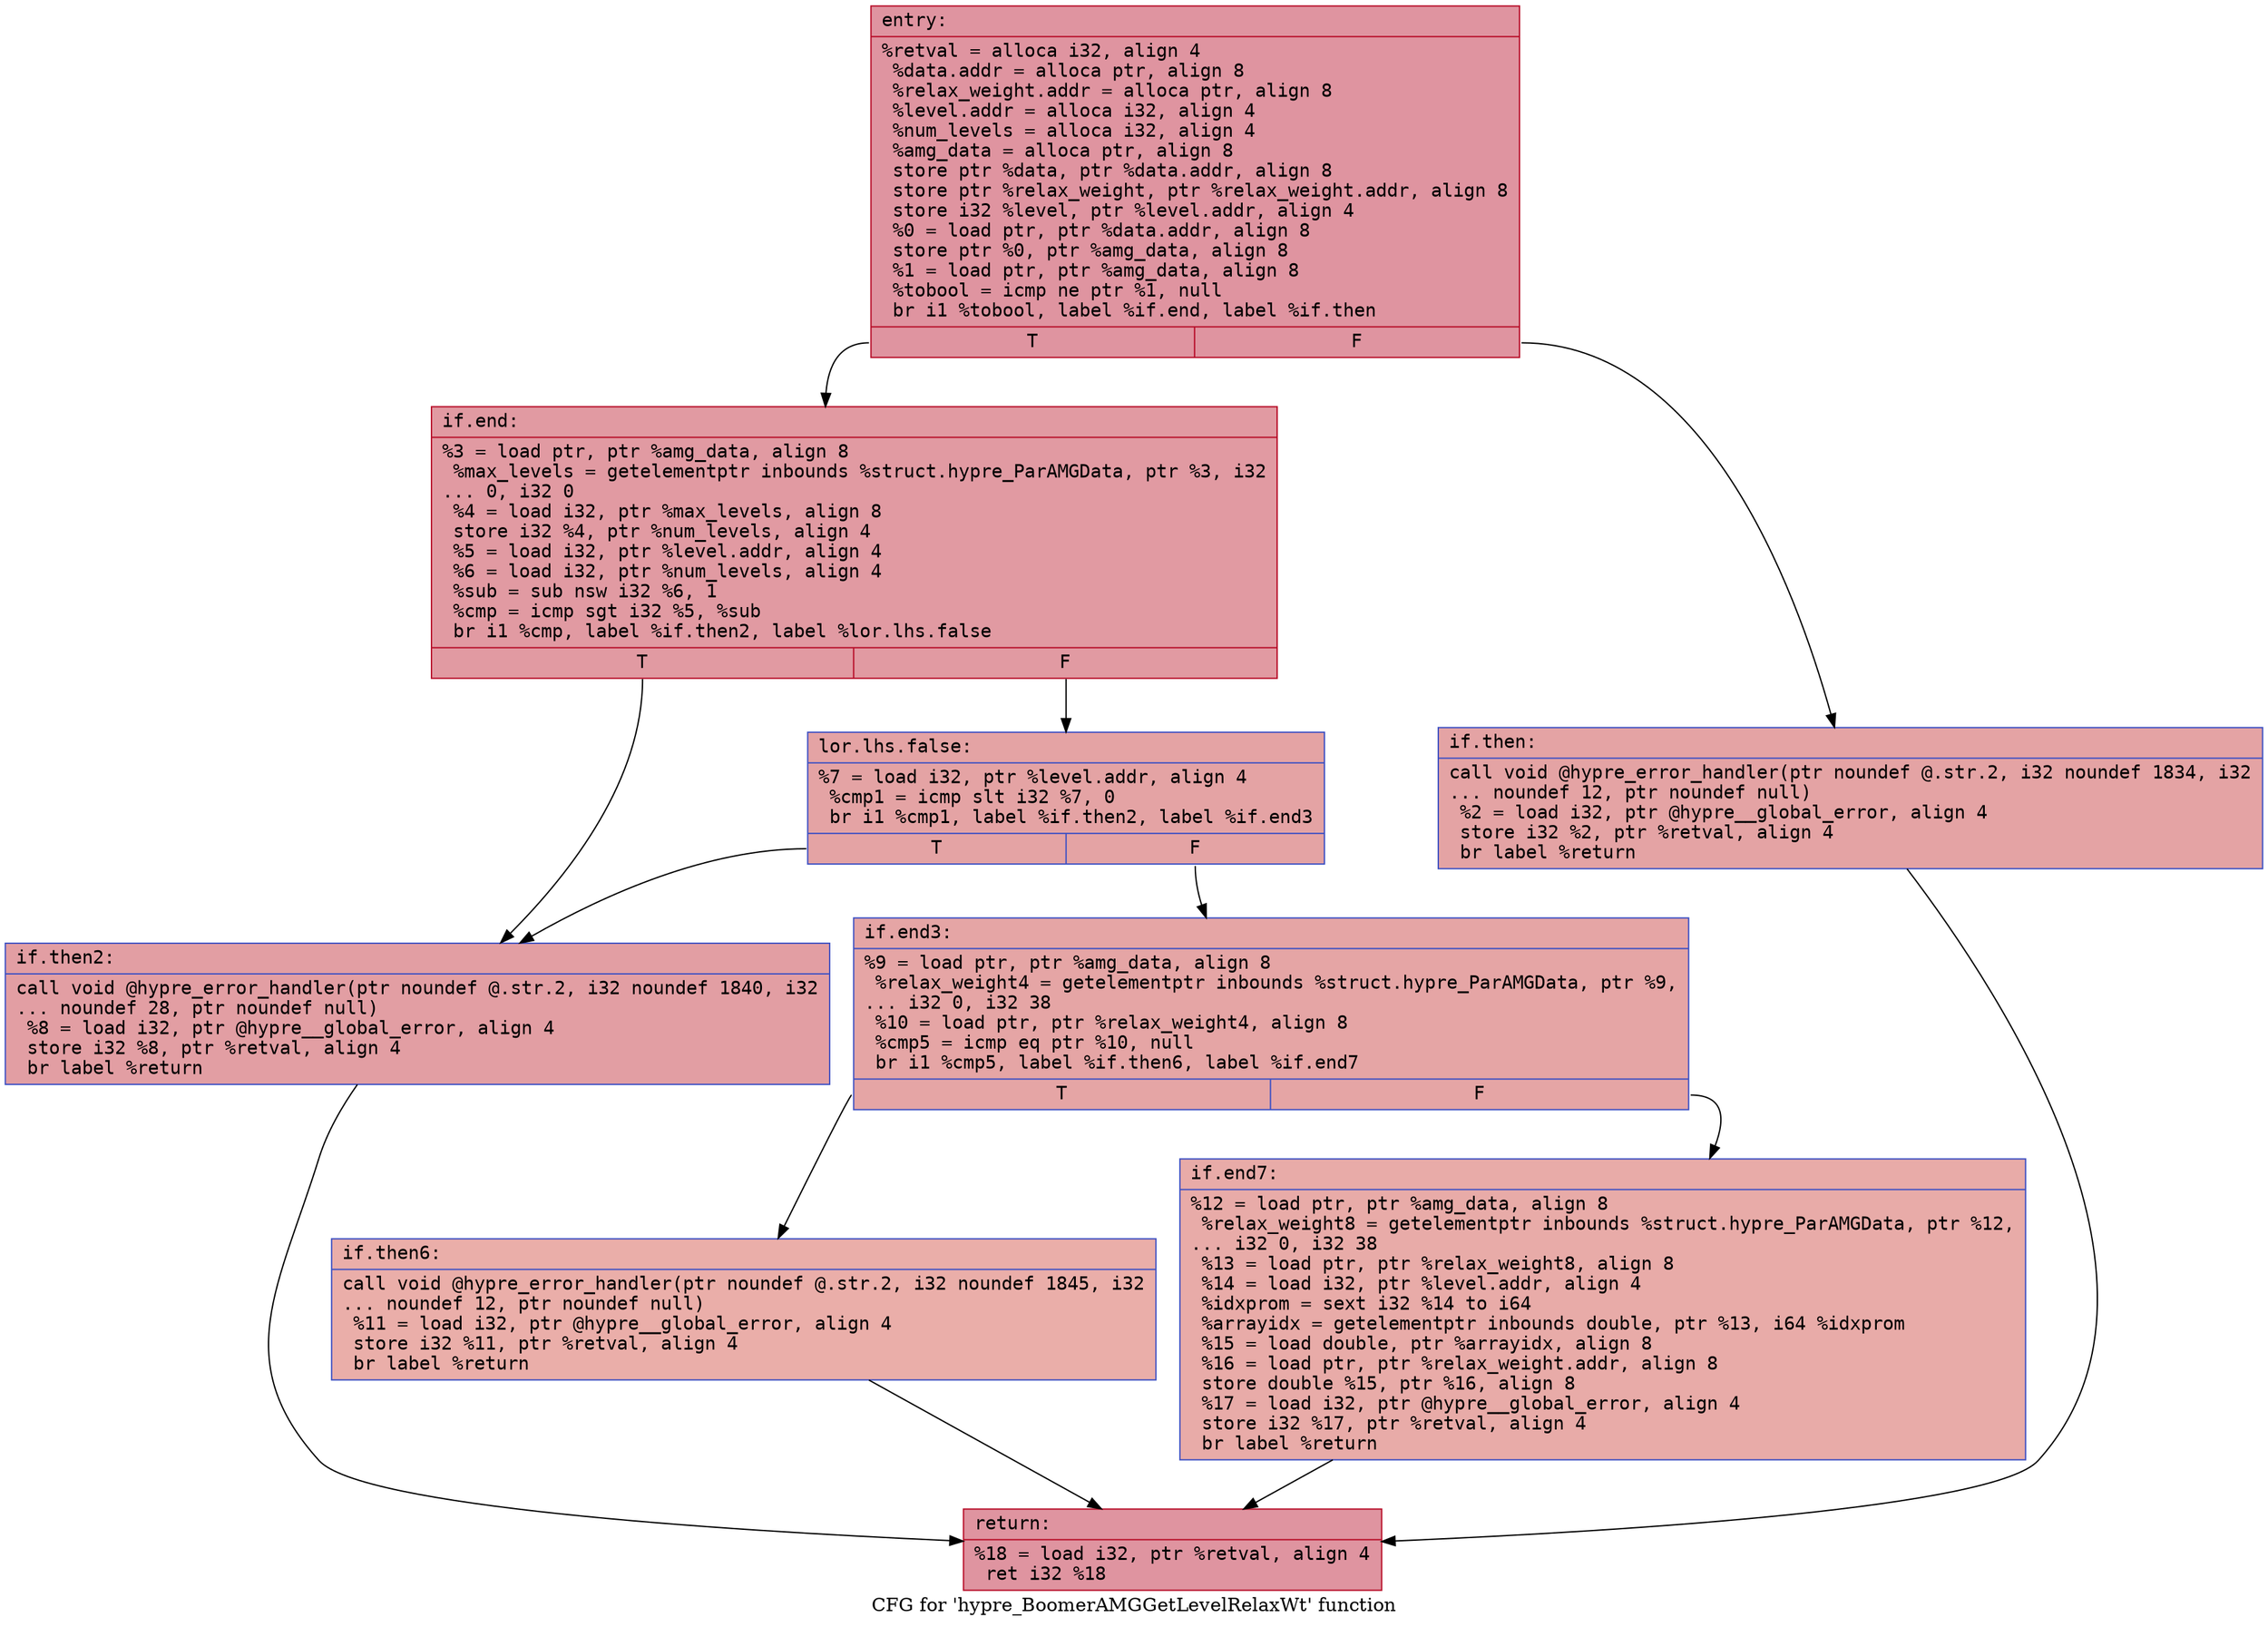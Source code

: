 digraph "CFG for 'hypre_BoomerAMGGetLevelRelaxWt' function" {
	label="CFG for 'hypre_BoomerAMGGetLevelRelaxWt' function";

	Node0x55fa80a91150 [shape=record,color="#b70d28ff", style=filled, fillcolor="#b70d2870" fontname="Courier",label="{entry:\l|  %retval = alloca i32, align 4\l  %data.addr = alloca ptr, align 8\l  %relax_weight.addr = alloca ptr, align 8\l  %level.addr = alloca i32, align 4\l  %num_levels = alloca i32, align 4\l  %amg_data = alloca ptr, align 8\l  store ptr %data, ptr %data.addr, align 8\l  store ptr %relax_weight, ptr %relax_weight.addr, align 8\l  store i32 %level, ptr %level.addr, align 4\l  %0 = load ptr, ptr %data.addr, align 8\l  store ptr %0, ptr %amg_data, align 8\l  %1 = load ptr, ptr %amg_data, align 8\l  %tobool = icmp ne ptr %1, null\l  br i1 %tobool, label %if.end, label %if.then\l|{<s0>T|<s1>F}}"];
	Node0x55fa80a91150:s0 -> Node0x55fa80a91a10[tooltip="entry -> if.end\nProbability 62.50%" ];
	Node0x55fa80a91150:s1 -> Node0x55fa80a91a80[tooltip="entry -> if.then\nProbability 37.50%" ];
	Node0x55fa80a91a80 [shape=record,color="#3d50c3ff", style=filled, fillcolor="#c32e3170" fontname="Courier",label="{if.then:\l|  call void @hypre_error_handler(ptr noundef @.str.2, i32 noundef 1834, i32\l... noundef 12, ptr noundef null)\l  %2 = load i32, ptr @hypre__global_error, align 4\l  store i32 %2, ptr %retval, align 4\l  br label %return\l}"];
	Node0x55fa80a91a80 -> Node0x55fa80a91f20[tooltip="if.then -> return\nProbability 100.00%" ];
	Node0x55fa80a91a10 [shape=record,color="#b70d28ff", style=filled, fillcolor="#bb1b2c70" fontname="Courier",label="{if.end:\l|  %3 = load ptr, ptr %amg_data, align 8\l  %max_levels = getelementptr inbounds %struct.hypre_ParAMGData, ptr %3, i32\l... 0, i32 0\l  %4 = load i32, ptr %max_levels, align 8\l  store i32 %4, ptr %num_levels, align 4\l  %5 = load i32, ptr %level.addr, align 4\l  %6 = load i32, ptr %num_levels, align 4\l  %sub = sub nsw i32 %6, 1\l  %cmp = icmp sgt i32 %5, %sub\l  br i1 %cmp, label %if.then2, label %lor.lhs.false\l|{<s0>T|<s1>F}}"];
	Node0x55fa80a91a10:s0 -> Node0x55fa80a924a0[tooltip="if.end -> if.then2\nProbability 50.00%" ];
	Node0x55fa80a91a10:s1 -> Node0x55fa80a924f0[tooltip="if.end -> lor.lhs.false\nProbability 50.00%" ];
	Node0x55fa80a924f0 [shape=record,color="#3d50c3ff", style=filled, fillcolor="#c32e3170" fontname="Courier",label="{lor.lhs.false:\l|  %7 = load i32, ptr %level.addr, align 4\l  %cmp1 = icmp slt i32 %7, 0\l  br i1 %cmp1, label %if.then2, label %if.end3\l|{<s0>T|<s1>F}}"];
	Node0x55fa80a924f0:s0 -> Node0x55fa80a924a0[tooltip="lor.lhs.false -> if.then2\nProbability 37.50%" ];
	Node0x55fa80a924f0:s1 -> Node0x55fa80a92720[tooltip="lor.lhs.false -> if.end3\nProbability 62.50%" ];
	Node0x55fa80a924a0 [shape=record,color="#3d50c3ff", style=filled, fillcolor="#be242e70" fontname="Courier",label="{if.then2:\l|  call void @hypre_error_handler(ptr noundef @.str.2, i32 noundef 1840, i32\l... noundef 28, ptr noundef null)\l  %8 = load i32, ptr @hypre__global_error, align 4\l  store i32 %8, ptr %retval, align 4\l  br label %return\l}"];
	Node0x55fa80a924a0 -> Node0x55fa80a91f20[tooltip="if.then2 -> return\nProbability 100.00%" ];
	Node0x55fa80a92720 [shape=record,color="#3d50c3ff", style=filled, fillcolor="#c5333470" fontname="Courier",label="{if.end3:\l|  %9 = load ptr, ptr %amg_data, align 8\l  %relax_weight4 = getelementptr inbounds %struct.hypre_ParAMGData, ptr %9,\l... i32 0, i32 38\l  %10 = load ptr, ptr %relax_weight4, align 8\l  %cmp5 = icmp eq ptr %10, null\l  br i1 %cmp5, label %if.then6, label %if.end7\l|{<s0>T|<s1>F}}"];
	Node0x55fa80a92720:s0 -> Node0x55fa80a92e40[tooltip="if.end3 -> if.then6\nProbability 37.50%" ];
	Node0x55fa80a92720:s1 -> Node0x55fa80a92e90[tooltip="if.end3 -> if.end7\nProbability 62.50%" ];
	Node0x55fa80a92e40 [shape=record,color="#3d50c3ff", style=filled, fillcolor="#d0473d70" fontname="Courier",label="{if.then6:\l|  call void @hypre_error_handler(ptr noundef @.str.2, i32 noundef 1845, i32\l... noundef 12, ptr noundef null)\l  %11 = load i32, ptr @hypre__global_error, align 4\l  store i32 %11, ptr %retval, align 4\l  br label %return\l}"];
	Node0x55fa80a92e40 -> Node0x55fa80a91f20[tooltip="if.then6 -> return\nProbability 100.00%" ];
	Node0x55fa80a92e90 [shape=record,color="#3d50c3ff", style=filled, fillcolor="#cc403a70" fontname="Courier",label="{if.end7:\l|  %12 = load ptr, ptr %amg_data, align 8\l  %relax_weight8 = getelementptr inbounds %struct.hypre_ParAMGData, ptr %12,\l... i32 0, i32 38\l  %13 = load ptr, ptr %relax_weight8, align 8\l  %14 = load i32, ptr %level.addr, align 4\l  %idxprom = sext i32 %14 to i64\l  %arrayidx = getelementptr inbounds double, ptr %13, i64 %idxprom\l  %15 = load double, ptr %arrayidx, align 8\l  %16 = load ptr, ptr %relax_weight.addr, align 8\l  store double %15, ptr %16, align 8\l  %17 = load i32, ptr @hypre__global_error, align 4\l  store i32 %17, ptr %retval, align 4\l  br label %return\l}"];
	Node0x55fa80a92e90 -> Node0x55fa80a91f20[tooltip="if.end7 -> return\nProbability 100.00%" ];
	Node0x55fa80a91f20 [shape=record,color="#b70d28ff", style=filled, fillcolor="#b70d2870" fontname="Courier",label="{return:\l|  %18 = load i32, ptr %retval, align 4\l  ret i32 %18\l}"];
}

